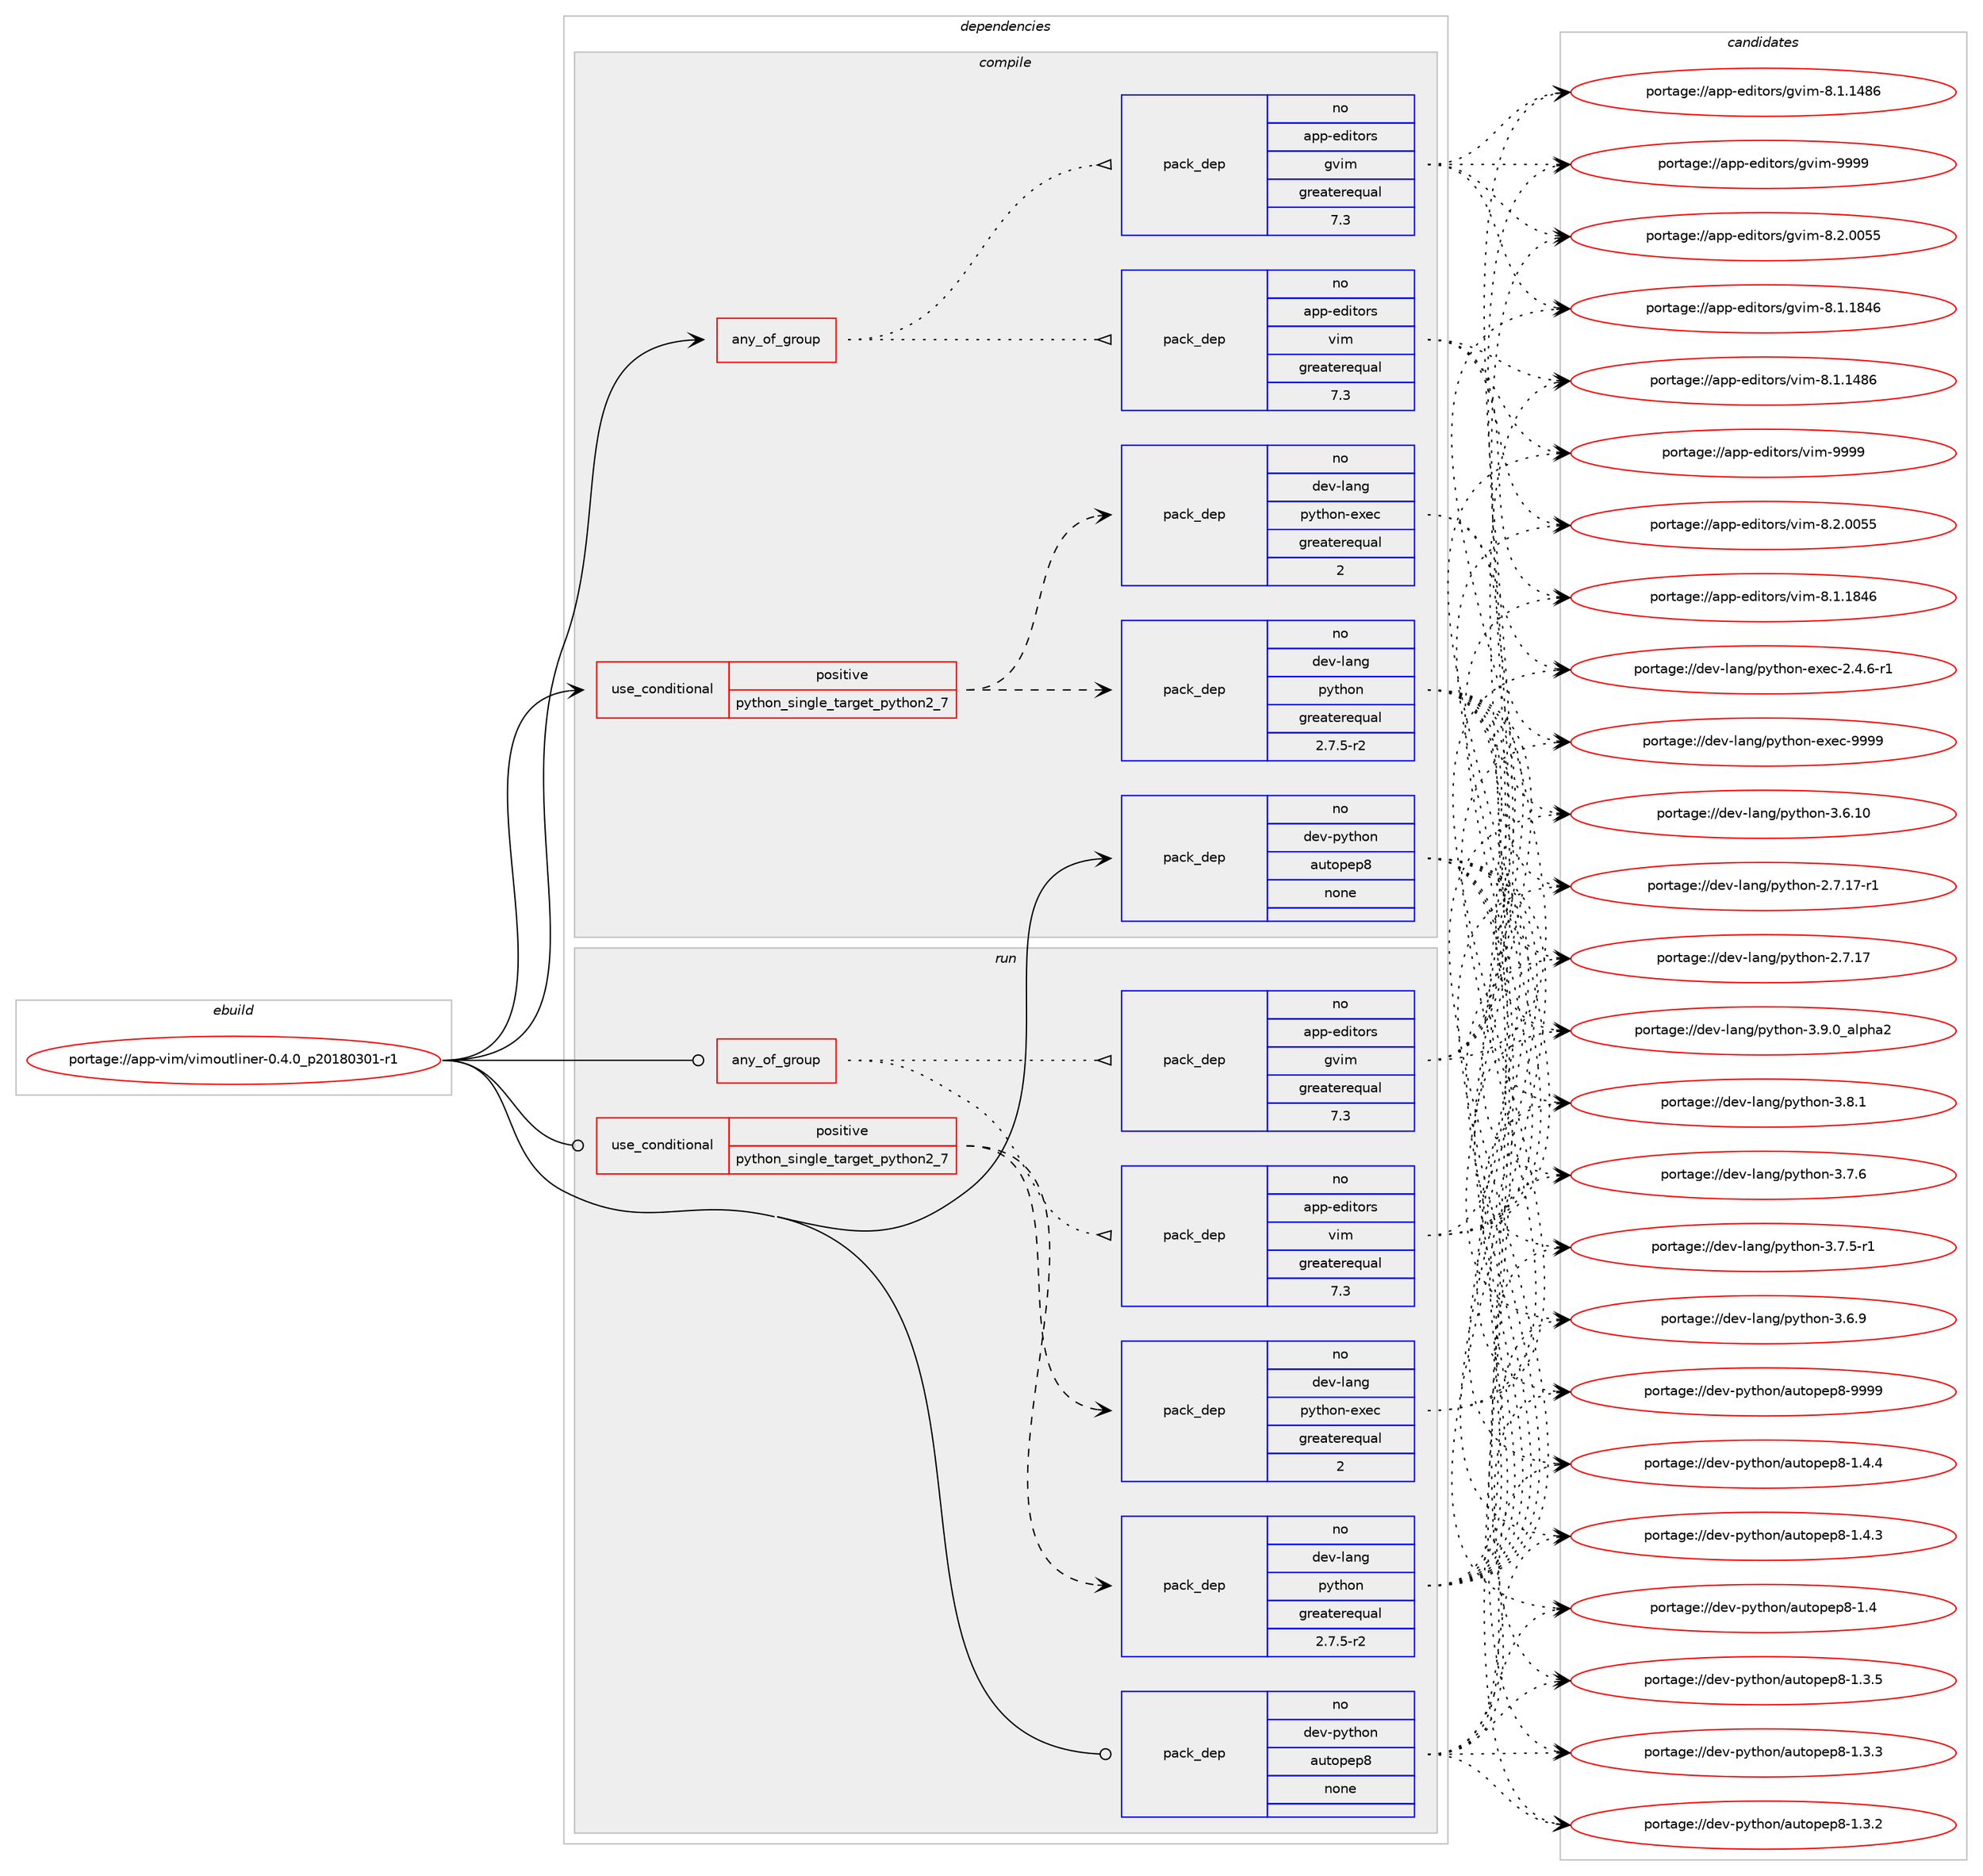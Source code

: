 digraph prolog {

# *************
# Graph options
# *************

newrank=true;
concentrate=true;
compound=true;
graph [rankdir=LR,fontname=Helvetica,fontsize=10,ranksep=1.5];#, ranksep=2.5, nodesep=0.2];
edge  [arrowhead=vee];
node  [fontname=Helvetica,fontsize=10];

# **********
# The ebuild
# **********

subgraph cluster_leftcol {
color=gray;
label=<<i>ebuild</i>>;
id [label="portage://app-vim/vimoutliner-0.4.0_p20180301-r1", color=red, width=4, href="../app-vim/vimoutliner-0.4.0_p20180301-r1.svg"];
}

# ****************
# The dependencies
# ****************

subgraph cluster_midcol {
color=gray;
label=<<i>dependencies</i>>;
subgraph cluster_compile {
fillcolor="#eeeeee";
style=filled;
label=<<i>compile</i>>;
subgraph any7134 {
dependency588880 [label=<<TABLE BORDER="0" CELLBORDER="1" CELLSPACING="0" CELLPADDING="4"><TR><TD CELLPADDING="10">any_of_group</TD></TR></TABLE>>, shape=none, color=red];subgraph pack442341 {
dependency588881 [label=<<TABLE BORDER="0" CELLBORDER="1" CELLSPACING="0" CELLPADDING="4" WIDTH="220"><TR><TD ROWSPAN="6" CELLPADDING="30">pack_dep</TD></TR><TR><TD WIDTH="110">no</TD></TR><TR><TD>app-editors</TD></TR><TR><TD>vim</TD></TR><TR><TD>greaterequal</TD></TR><TR><TD>7.3</TD></TR></TABLE>>, shape=none, color=blue];
}
dependency588880:e -> dependency588881:w [weight=20,style="dotted",arrowhead="oinv"];
subgraph pack442342 {
dependency588882 [label=<<TABLE BORDER="0" CELLBORDER="1" CELLSPACING="0" CELLPADDING="4" WIDTH="220"><TR><TD ROWSPAN="6" CELLPADDING="30">pack_dep</TD></TR><TR><TD WIDTH="110">no</TD></TR><TR><TD>app-editors</TD></TR><TR><TD>gvim</TD></TR><TR><TD>greaterequal</TD></TR><TR><TD>7.3</TD></TR></TABLE>>, shape=none, color=blue];
}
dependency588880:e -> dependency588882:w [weight=20,style="dotted",arrowhead="oinv"];
}
id:e -> dependency588880:w [weight=20,style="solid",arrowhead="vee"];
subgraph cond139144 {
dependency588883 [label=<<TABLE BORDER="0" CELLBORDER="1" CELLSPACING="0" CELLPADDING="4"><TR><TD ROWSPAN="3" CELLPADDING="10">use_conditional</TD></TR><TR><TD>positive</TD></TR><TR><TD>python_single_target_python2_7</TD></TR></TABLE>>, shape=none, color=red];
subgraph pack442343 {
dependency588884 [label=<<TABLE BORDER="0" CELLBORDER="1" CELLSPACING="0" CELLPADDING="4" WIDTH="220"><TR><TD ROWSPAN="6" CELLPADDING="30">pack_dep</TD></TR><TR><TD WIDTH="110">no</TD></TR><TR><TD>dev-lang</TD></TR><TR><TD>python</TD></TR><TR><TD>greaterequal</TD></TR><TR><TD>2.7.5-r2</TD></TR></TABLE>>, shape=none, color=blue];
}
dependency588883:e -> dependency588884:w [weight=20,style="dashed",arrowhead="vee"];
subgraph pack442344 {
dependency588885 [label=<<TABLE BORDER="0" CELLBORDER="1" CELLSPACING="0" CELLPADDING="4" WIDTH="220"><TR><TD ROWSPAN="6" CELLPADDING="30">pack_dep</TD></TR><TR><TD WIDTH="110">no</TD></TR><TR><TD>dev-lang</TD></TR><TR><TD>python-exec</TD></TR><TR><TD>greaterequal</TD></TR><TR><TD>2</TD></TR></TABLE>>, shape=none, color=blue];
}
dependency588883:e -> dependency588885:w [weight=20,style="dashed",arrowhead="vee"];
}
id:e -> dependency588883:w [weight=20,style="solid",arrowhead="vee"];
subgraph pack442345 {
dependency588886 [label=<<TABLE BORDER="0" CELLBORDER="1" CELLSPACING="0" CELLPADDING="4" WIDTH="220"><TR><TD ROWSPAN="6" CELLPADDING="30">pack_dep</TD></TR><TR><TD WIDTH="110">no</TD></TR><TR><TD>dev-python</TD></TR><TR><TD>autopep8</TD></TR><TR><TD>none</TD></TR><TR><TD></TD></TR></TABLE>>, shape=none, color=blue];
}
id:e -> dependency588886:w [weight=20,style="solid",arrowhead="vee"];
}
subgraph cluster_compileandrun {
fillcolor="#eeeeee";
style=filled;
label=<<i>compile and run</i>>;
}
subgraph cluster_run {
fillcolor="#eeeeee";
style=filled;
label=<<i>run</i>>;
subgraph any7135 {
dependency588887 [label=<<TABLE BORDER="0" CELLBORDER="1" CELLSPACING="0" CELLPADDING="4"><TR><TD CELLPADDING="10">any_of_group</TD></TR></TABLE>>, shape=none, color=red];subgraph pack442346 {
dependency588888 [label=<<TABLE BORDER="0" CELLBORDER="1" CELLSPACING="0" CELLPADDING="4" WIDTH="220"><TR><TD ROWSPAN="6" CELLPADDING="30">pack_dep</TD></TR><TR><TD WIDTH="110">no</TD></TR><TR><TD>app-editors</TD></TR><TR><TD>vim</TD></TR><TR><TD>greaterequal</TD></TR><TR><TD>7.3</TD></TR></TABLE>>, shape=none, color=blue];
}
dependency588887:e -> dependency588888:w [weight=20,style="dotted",arrowhead="oinv"];
subgraph pack442347 {
dependency588889 [label=<<TABLE BORDER="0" CELLBORDER="1" CELLSPACING="0" CELLPADDING="4" WIDTH="220"><TR><TD ROWSPAN="6" CELLPADDING="30">pack_dep</TD></TR><TR><TD WIDTH="110">no</TD></TR><TR><TD>app-editors</TD></TR><TR><TD>gvim</TD></TR><TR><TD>greaterequal</TD></TR><TR><TD>7.3</TD></TR></TABLE>>, shape=none, color=blue];
}
dependency588887:e -> dependency588889:w [weight=20,style="dotted",arrowhead="oinv"];
}
id:e -> dependency588887:w [weight=20,style="solid",arrowhead="odot"];
subgraph cond139145 {
dependency588890 [label=<<TABLE BORDER="0" CELLBORDER="1" CELLSPACING="0" CELLPADDING="4"><TR><TD ROWSPAN="3" CELLPADDING="10">use_conditional</TD></TR><TR><TD>positive</TD></TR><TR><TD>python_single_target_python2_7</TD></TR></TABLE>>, shape=none, color=red];
subgraph pack442348 {
dependency588891 [label=<<TABLE BORDER="0" CELLBORDER="1" CELLSPACING="0" CELLPADDING="4" WIDTH="220"><TR><TD ROWSPAN="6" CELLPADDING="30">pack_dep</TD></TR><TR><TD WIDTH="110">no</TD></TR><TR><TD>dev-lang</TD></TR><TR><TD>python</TD></TR><TR><TD>greaterequal</TD></TR><TR><TD>2.7.5-r2</TD></TR></TABLE>>, shape=none, color=blue];
}
dependency588890:e -> dependency588891:w [weight=20,style="dashed",arrowhead="vee"];
subgraph pack442349 {
dependency588892 [label=<<TABLE BORDER="0" CELLBORDER="1" CELLSPACING="0" CELLPADDING="4" WIDTH="220"><TR><TD ROWSPAN="6" CELLPADDING="30">pack_dep</TD></TR><TR><TD WIDTH="110">no</TD></TR><TR><TD>dev-lang</TD></TR><TR><TD>python-exec</TD></TR><TR><TD>greaterequal</TD></TR><TR><TD>2</TD></TR></TABLE>>, shape=none, color=blue];
}
dependency588890:e -> dependency588892:w [weight=20,style="dashed",arrowhead="vee"];
}
id:e -> dependency588890:w [weight=20,style="solid",arrowhead="odot"];
subgraph pack442350 {
dependency588893 [label=<<TABLE BORDER="0" CELLBORDER="1" CELLSPACING="0" CELLPADDING="4" WIDTH="220"><TR><TD ROWSPAN="6" CELLPADDING="30">pack_dep</TD></TR><TR><TD WIDTH="110">no</TD></TR><TR><TD>dev-python</TD></TR><TR><TD>autopep8</TD></TR><TR><TD>none</TD></TR><TR><TD></TD></TR></TABLE>>, shape=none, color=blue];
}
id:e -> dependency588893:w [weight=20,style="solid",arrowhead="odot"];
}
}

# **************
# The candidates
# **************

subgraph cluster_choices {
rank=same;
color=gray;
label=<<i>candidates</i>>;

subgraph choice442341 {
color=black;
nodesep=1;
choice9711211245101100105116111114115471181051094557575757 [label="portage://app-editors/vim-9999", color=red, width=4,href="../app-editors/vim-9999.svg"];
choice971121124510110010511611111411547118105109455646504648485353 [label="portage://app-editors/vim-8.2.0055", color=red, width=4,href="../app-editors/vim-8.2.0055.svg"];
choice971121124510110010511611111411547118105109455646494649565254 [label="portage://app-editors/vim-8.1.1846", color=red, width=4,href="../app-editors/vim-8.1.1846.svg"];
choice971121124510110010511611111411547118105109455646494649525654 [label="portage://app-editors/vim-8.1.1486", color=red, width=4,href="../app-editors/vim-8.1.1486.svg"];
dependency588881:e -> choice9711211245101100105116111114115471181051094557575757:w [style=dotted,weight="100"];
dependency588881:e -> choice971121124510110010511611111411547118105109455646504648485353:w [style=dotted,weight="100"];
dependency588881:e -> choice971121124510110010511611111411547118105109455646494649565254:w [style=dotted,weight="100"];
dependency588881:e -> choice971121124510110010511611111411547118105109455646494649525654:w [style=dotted,weight="100"];
}
subgraph choice442342 {
color=black;
nodesep=1;
choice9711211245101100105116111114115471031181051094557575757 [label="portage://app-editors/gvim-9999", color=red, width=4,href="../app-editors/gvim-9999.svg"];
choice971121124510110010511611111411547103118105109455646504648485353 [label="portage://app-editors/gvim-8.2.0055", color=red, width=4,href="../app-editors/gvim-8.2.0055.svg"];
choice971121124510110010511611111411547103118105109455646494649565254 [label="portage://app-editors/gvim-8.1.1846", color=red, width=4,href="../app-editors/gvim-8.1.1846.svg"];
choice971121124510110010511611111411547103118105109455646494649525654 [label="portage://app-editors/gvim-8.1.1486", color=red, width=4,href="../app-editors/gvim-8.1.1486.svg"];
dependency588882:e -> choice9711211245101100105116111114115471031181051094557575757:w [style=dotted,weight="100"];
dependency588882:e -> choice971121124510110010511611111411547103118105109455646504648485353:w [style=dotted,weight="100"];
dependency588882:e -> choice971121124510110010511611111411547103118105109455646494649565254:w [style=dotted,weight="100"];
dependency588882:e -> choice971121124510110010511611111411547103118105109455646494649525654:w [style=dotted,weight="100"];
}
subgraph choice442343 {
color=black;
nodesep=1;
choice10010111845108971101034711212111610411111045514657464895971081121049750 [label="portage://dev-lang/python-3.9.0_alpha2", color=red, width=4,href="../dev-lang/python-3.9.0_alpha2.svg"];
choice100101118451089711010347112121116104111110455146564649 [label="portage://dev-lang/python-3.8.1", color=red, width=4,href="../dev-lang/python-3.8.1.svg"];
choice100101118451089711010347112121116104111110455146554654 [label="portage://dev-lang/python-3.7.6", color=red, width=4,href="../dev-lang/python-3.7.6.svg"];
choice1001011184510897110103471121211161041111104551465546534511449 [label="portage://dev-lang/python-3.7.5-r1", color=red, width=4,href="../dev-lang/python-3.7.5-r1.svg"];
choice100101118451089711010347112121116104111110455146544657 [label="portage://dev-lang/python-3.6.9", color=red, width=4,href="../dev-lang/python-3.6.9.svg"];
choice10010111845108971101034711212111610411111045514654464948 [label="portage://dev-lang/python-3.6.10", color=red, width=4,href="../dev-lang/python-3.6.10.svg"];
choice100101118451089711010347112121116104111110455046554649554511449 [label="portage://dev-lang/python-2.7.17-r1", color=red, width=4,href="../dev-lang/python-2.7.17-r1.svg"];
choice10010111845108971101034711212111610411111045504655464955 [label="portage://dev-lang/python-2.7.17", color=red, width=4,href="../dev-lang/python-2.7.17.svg"];
dependency588884:e -> choice10010111845108971101034711212111610411111045514657464895971081121049750:w [style=dotted,weight="100"];
dependency588884:e -> choice100101118451089711010347112121116104111110455146564649:w [style=dotted,weight="100"];
dependency588884:e -> choice100101118451089711010347112121116104111110455146554654:w [style=dotted,weight="100"];
dependency588884:e -> choice1001011184510897110103471121211161041111104551465546534511449:w [style=dotted,weight="100"];
dependency588884:e -> choice100101118451089711010347112121116104111110455146544657:w [style=dotted,weight="100"];
dependency588884:e -> choice10010111845108971101034711212111610411111045514654464948:w [style=dotted,weight="100"];
dependency588884:e -> choice100101118451089711010347112121116104111110455046554649554511449:w [style=dotted,weight="100"];
dependency588884:e -> choice10010111845108971101034711212111610411111045504655464955:w [style=dotted,weight="100"];
}
subgraph choice442344 {
color=black;
nodesep=1;
choice10010111845108971101034711212111610411111045101120101994557575757 [label="portage://dev-lang/python-exec-9999", color=red, width=4,href="../dev-lang/python-exec-9999.svg"];
choice10010111845108971101034711212111610411111045101120101994550465246544511449 [label="portage://dev-lang/python-exec-2.4.6-r1", color=red, width=4,href="../dev-lang/python-exec-2.4.6-r1.svg"];
dependency588885:e -> choice10010111845108971101034711212111610411111045101120101994557575757:w [style=dotted,weight="100"];
dependency588885:e -> choice10010111845108971101034711212111610411111045101120101994550465246544511449:w [style=dotted,weight="100"];
}
subgraph choice442345 {
color=black;
nodesep=1;
choice100101118451121211161041111104797117116111112101112564557575757 [label="portage://dev-python/autopep8-9999", color=red, width=4,href="../dev-python/autopep8-9999.svg"];
choice10010111845112121116104111110479711711611111210111256454946524652 [label="portage://dev-python/autopep8-1.4.4", color=red, width=4,href="../dev-python/autopep8-1.4.4.svg"];
choice10010111845112121116104111110479711711611111210111256454946524651 [label="portage://dev-python/autopep8-1.4.3", color=red, width=4,href="../dev-python/autopep8-1.4.3.svg"];
choice1001011184511212111610411111047971171161111121011125645494652 [label="portage://dev-python/autopep8-1.4", color=red, width=4,href="../dev-python/autopep8-1.4.svg"];
choice10010111845112121116104111110479711711611111210111256454946514653 [label="portage://dev-python/autopep8-1.3.5", color=red, width=4,href="../dev-python/autopep8-1.3.5.svg"];
choice10010111845112121116104111110479711711611111210111256454946514651 [label="portage://dev-python/autopep8-1.3.3", color=red, width=4,href="../dev-python/autopep8-1.3.3.svg"];
choice10010111845112121116104111110479711711611111210111256454946514650 [label="portage://dev-python/autopep8-1.3.2", color=red, width=4,href="../dev-python/autopep8-1.3.2.svg"];
dependency588886:e -> choice100101118451121211161041111104797117116111112101112564557575757:w [style=dotted,weight="100"];
dependency588886:e -> choice10010111845112121116104111110479711711611111210111256454946524652:w [style=dotted,weight="100"];
dependency588886:e -> choice10010111845112121116104111110479711711611111210111256454946524651:w [style=dotted,weight="100"];
dependency588886:e -> choice1001011184511212111610411111047971171161111121011125645494652:w [style=dotted,weight="100"];
dependency588886:e -> choice10010111845112121116104111110479711711611111210111256454946514653:w [style=dotted,weight="100"];
dependency588886:e -> choice10010111845112121116104111110479711711611111210111256454946514651:w [style=dotted,weight="100"];
dependency588886:e -> choice10010111845112121116104111110479711711611111210111256454946514650:w [style=dotted,weight="100"];
}
subgraph choice442346 {
color=black;
nodesep=1;
choice9711211245101100105116111114115471181051094557575757 [label="portage://app-editors/vim-9999", color=red, width=4,href="../app-editors/vim-9999.svg"];
choice971121124510110010511611111411547118105109455646504648485353 [label="portage://app-editors/vim-8.2.0055", color=red, width=4,href="../app-editors/vim-8.2.0055.svg"];
choice971121124510110010511611111411547118105109455646494649565254 [label="portage://app-editors/vim-8.1.1846", color=red, width=4,href="../app-editors/vim-8.1.1846.svg"];
choice971121124510110010511611111411547118105109455646494649525654 [label="portage://app-editors/vim-8.1.1486", color=red, width=4,href="../app-editors/vim-8.1.1486.svg"];
dependency588888:e -> choice9711211245101100105116111114115471181051094557575757:w [style=dotted,weight="100"];
dependency588888:e -> choice971121124510110010511611111411547118105109455646504648485353:w [style=dotted,weight="100"];
dependency588888:e -> choice971121124510110010511611111411547118105109455646494649565254:w [style=dotted,weight="100"];
dependency588888:e -> choice971121124510110010511611111411547118105109455646494649525654:w [style=dotted,weight="100"];
}
subgraph choice442347 {
color=black;
nodesep=1;
choice9711211245101100105116111114115471031181051094557575757 [label="portage://app-editors/gvim-9999", color=red, width=4,href="../app-editors/gvim-9999.svg"];
choice971121124510110010511611111411547103118105109455646504648485353 [label="portage://app-editors/gvim-8.2.0055", color=red, width=4,href="../app-editors/gvim-8.2.0055.svg"];
choice971121124510110010511611111411547103118105109455646494649565254 [label="portage://app-editors/gvim-8.1.1846", color=red, width=4,href="../app-editors/gvim-8.1.1846.svg"];
choice971121124510110010511611111411547103118105109455646494649525654 [label="portage://app-editors/gvim-8.1.1486", color=red, width=4,href="../app-editors/gvim-8.1.1486.svg"];
dependency588889:e -> choice9711211245101100105116111114115471031181051094557575757:w [style=dotted,weight="100"];
dependency588889:e -> choice971121124510110010511611111411547103118105109455646504648485353:w [style=dotted,weight="100"];
dependency588889:e -> choice971121124510110010511611111411547103118105109455646494649565254:w [style=dotted,weight="100"];
dependency588889:e -> choice971121124510110010511611111411547103118105109455646494649525654:w [style=dotted,weight="100"];
}
subgraph choice442348 {
color=black;
nodesep=1;
choice10010111845108971101034711212111610411111045514657464895971081121049750 [label="portage://dev-lang/python-3.9.0_alpha2", color=red, width=4,href="../dev-lang/python-3.9.0_alpha2.svg"];
choice100101118451089711010347112121116104111110455146564649 [label="portage://dev-lang/python-3.8.1", color=red, width=4,href="../dev-lang/python-3.8.1.svg"];
choice100101118451089711010347112121116104111110455146554654 [label="portage://dev-lang/python-3.7.6", color=red, width=4,href="../dev-lang/python-3.7.6.svg"];
choice1001011184510897110103471121211161041111104551465546534511449 [label="portage://dev-lang/python-3.7.5-r1", color=red, width=4,href="../dev-lang/python-3.7.5-r1.svg"];
choice100101118451089711010347112121116104111110455146544657 [label="portage://dev-lang/python-3.6.9", color=red, width=4,href="../dev-lang/python-3.6.9.svg"];
choice10010111845108971101034711212111610411111045514654464948 [label="portage://dev-lang/python-3.6.10", color=red, width=4,href="../dev-lang/python-3.6.10.svg"];
choice100101118451089711010347112121116104111110455046554649554511449 [label="portage://dev-lang/python-2.7.17-r1", color=red, width=4,href="../dev-lang/python-2.7.17-r1.svg"];
choice10010111845108971101034711212111610411111045504655464955 [label="portage://dev-lang/python-2.7.17", color=red, width=4,href="../dev-lang/python-2.7.17.svg"];
dependency588891:e -> choice10010111845108971101034711212111610411111045514657464895971081121049750:w [style=dotted,weight="100"];
dependency588891:e -> choice100101118451089711010347112121116104111110455146564649:w [style=dotted,weight="100"];
dependency588891:e -> choice100101118451089711010347112121116104111110455146554654:w [style=dotted,weight="100"];
dependency588891:e -> choice1001011184510897110103471121211161041111104551465546534511449:w [style=dotted,weight="100"];
dependency588891:e -> choice100101118451089711010347112121116104111110455146544657:w [style=dotted,weight="100"];
dependency588891:e -> choice10010111845108971101034711212111610411111045514654464948:w [style=dotted,weight="100"];
dependency588891:e -> choice100101118451089711010347112121116104111110455046554649554511449:w [style=dotted,weight="100"];
dependency588891:e -> choice10010111845108971101034711212111610411111045504655464955:w [style=dotted,weight="100"];
}
subgraph choice442349 {
color=black;
nodesep=1;
choice10010111845108971101034711212111610411111045101120101994557575757 [label="portage://dev-lang/python-exec-9999", color=red, width=4,href="../dev-lang/python-exec-9999.svg"];
choice10010111845108971101034711212111610411111045101120101994550465246544511449 [label="portage://dev-lang/python-exec-2.4.6-r1", color=red, width=4,href="../dev-lang/python-exec-2.4.6-r1.svg"];
dependency588892:e -> choice10010111845108971101034711212111610411111045101120101994557575757:w [style=dotted,weight="100"];
dependency588892:e -> choice10010111845108971101034711212111610411111045101120101994550465246544511449:w [style=dotted,weight="100"];
}
subgraph choice442350 {
color=black;
nodesep=1;
choice100101118451121211161041111104797117116111112101112564557575757 [label="portage://dev-python/autopep8-9999", color=red, width=4,href="../dev-python/autopep8-9999.svg"];
choice10010111845112121116104111110479711711611111210111256454946524652 [label="portage://dev-python/autopep8-1.4.4", color=red, width=4,href="../dev-python/autopep8-1.4.4.svg"];
choice10010111845112121116104111110479711711611111210111256454946524651 [label="portage://dev-python/autopep8-1.4.3", color=red, width=4,href="../dev-python/autopep8-1.4.3.svg"];
choice1001011184511212111610411111047971171161111121011125645494652 [label="portage://dev-python/autopep8-1.4", color=red, width=4,href="../dev-python/autopep8-1.4.svg"];
choice10010111845112121116104111110479711711611111210111256454946514653 [label="portage://dev-python/autopep8-1.3.5", color=red, width=4,href="../dev-python/autopep8-1.3.5.svg"];
choice10010111845112121116104111110479711711611111210111256454946514651 [label="portage://dev-python/autopep8-1.3.3", color=red, width=4,href="../dev-python/autopep8-1.3.3.svg"];
choice10010111845112121116104111110479711711611111210111256454946514650 [label="portage://dev-python/autopep8-1.3.2", color=red, width=4,href="../dev-python/autopep8-1.3.2.svg"];
dependency588893:e -> choice100101118451121211161041111104797117116111112101112564557575757:w [style=dotted,weight="100"];
dependency588893:e -> choice10010111845112121116104111110479711711611111210111256454946524652:w [style=dotted,weight="100"];
dependency588893:e -> choice10010111845112121116104111110479711711611111210111256454946524651:w [style=dotted,weight="100"];
dependency588893:e -> choice1001011184511212111610411111047971171161111121011125645494652:w [style=dotted,weight="100"];
dependency588893:e -> choice10010111845112121116104111110479711711611111210111256454946514653:w [style=dotted,weight="100"];
dependency588893:e -> choice10010111845112121116104111110479711711611111210111256454946514651:w [style=dotted,weight="100"];
dependency588893:e -> choice10010111845112121116104111110479711711611111210111256454946514650:w [style=dotted,weight="100"];
}
}

}
